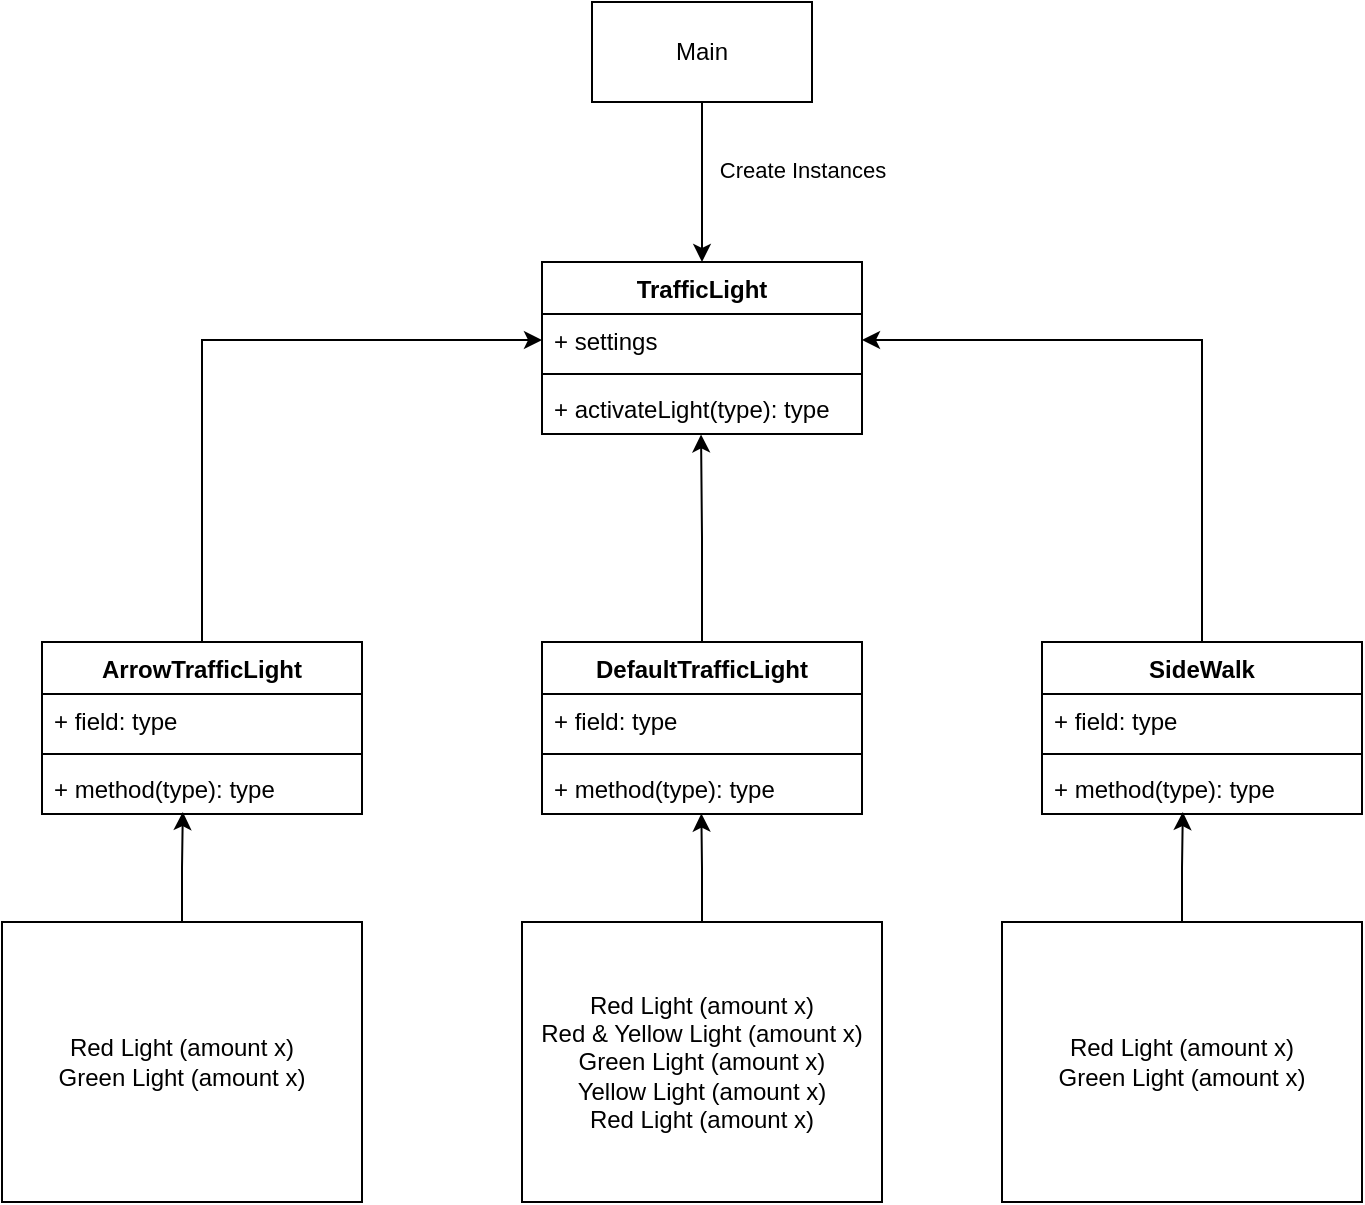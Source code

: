 <mxfile version="24.6.2" type="github">
  <diagram name="Strona-1" id="5_Iv5iT5U9ENUYq8egik">
    <mxGraphModel dx="1050" dy="562" grid="1" gridSize="10" guides="1" tooltips="1" connect="1" arrows="1" fold="1" page="1" pageScale="1" pageWidth="827" pageHeight="1169" math="0" shadow="0">
      <root>
        <mxCell id="0" />
        <mxCell id="1" parent="0" />
        <mxCell id="GDDYPJkMaY8VHGCal2Rj-23" style="edgeStyle=orthogonalEdgeStyle;rounded=0;orthogonalLoop=1;jettySize=auto;html=1;" edge="1" parent="1" source="GDDYPJkMaY8VHGCal2Rj-1" target="GDDYPJkMaY8VHGCal2Rj-2">
          <mxGeometry relative="1" as="geometry" />
        </mxCell>
        <mxCell id="GDDYPJkMaY8VHGCal2Rj-24" value="Create Instances" style="edgeLabel;html=1;align=center;verticalAlign=middle;resizable=0;points=[];" vertex="1" connectable="0" parent="GDDYPJkMaY8VHGCal2Rj-23">
          <mxGeometry x="-0.165" y="-2" relative="1" as="geometry">
            <mxPoint x="52" as="offset" />
          </mxGeometry>
        </mxCell>
        <mxCell id="GDDYPJkMaY8VHGCal2Rj-1" value="Main" style="html=1;whiteSpace=wrap;" vertex="1" parent="1">
          <mxGeometry x="345" y="190" width="110" height="50" as="geometry" />
        </mxCell>
        <mxCell id="GDDYPJkMaY8VHGCal2Rj-2" value="TrafficLight" style="swimlane;fontStyle=1;align=center;verticalAlign=top;childLayout=stackLayout;horizontal=1;startSize=26;horizontalStack=0;resizeParent=1;resizeParentMax=0;resizeLast=0;collapsible=1;marginBottom=0;whiteSpace=wrap;html=1;" vertex="1" parent="1">
          <mxGeometry x="320" y="320" width="160" height="86" as="geometry" />
        </mxCell>
        <mxCell id="GDDYPJkMaY8VHGCal2Rj-3" value="+ settings" style="text;strokeColor=none;fillColor=none;align=left;verticalAlign=top;spacingLeft=4;spacingRight=4;overflow=hidden;rotatable=0;points=[[0,0.5],[1,0.5]];portConstraint=eastwest;whiteSpace=wrap;html=1;" vertex="1" parent="GDDYPJkMaY8VHGCal2Rj-2">
          <mxGeometry y="26" width="160" height="26" as="geometry" />
        </mxCell>
        <mxCell id="GDDYPJkMaY8VHGCal2Rj-4" value="" style="line;strokeWidth=1;fillColor=none;align=left;verticalAlign=middle;spacingTop=-1;spacingLeft=3;spacingRight=3;rotatable=0;labelPosition=right;points=[];portConstraint=eastwest;strokeColor=inherit;" vertex="1" parent="GDDYPJkMaY8VHGCal2Rj-2">
          <mxGeometry y="52" width="160" height="8" as="geometry" />
        </mxCell>
        <mxCell id="GDDYPJkMaY8VHGCal2Rj-5" value="+ activateLight(type): type" style="text;strokeColor=none;fillColor=none;align=left;verticalAlign=top;spacingLeft=4;spacingRight=4;overflow=hidden;rotatable=0;points=[[0,0.5],[1,0.5]];portConstraint=eastwest;whiteSpace=wrap;html=1;" vertex="1" parent="GDDYPJkMaY8VHGCal2Rj-2">
          <mxGeometry y="60" width="160" height="26" as="geometry" />
        </mxCell>
        <mxCell id="GDDYPJkMaY8VHGCal2Rj-6" value="DefaultTrafficLight" style="swimlane;fontStyle=1;align=center;verticalAlign=top;childLayout=stackLayout;horizontal=1;startSize=26;horizontalStack=0;resizeParent=1;resizeParentMax=0;resizeLast=0;collapsible=1;marginBottom=0;whiteSpace=wrap;html=1;" vertex="1" parent="1">
          <mxGeometry x="320" y="510" width="160" height="86" as="geometry" />
        </mxCell>
        <mxCell id="GDDYPJkMaY8VHGCal2Rj-7" value="+ field: type" style="text;strokeColor=none;fillColor=none;align=left;verticalAlign=top;spacingLeft=4;spacingRight=4;overflow=hidden;rotatable=0;points=[[0,0.5],[1,0.5]];portConstraint=eastwest;whiteSpace=wrap;html=1;" vertex="1" parent="GDDYPJkMaY8VHGCal2Rj-6">
          <mxGeometry y="26" width="160" height="26" as="geometry" />
        </mxCell>
        <mxCell id="GDDYPJkMaY8VHGCal2Rj-8" value="" style="line;strokeWidth=1;fillColor=none;align=left;verticalAlign=middle;spacingTop=-1;spacingLeft=3;spacingRight=3;rotatable=0;labelPosition=right;points=[];portConstraint=eastwest;strokeColor=inherit;" vertex="1" parent="GDDYPJkMaY8VHGCal2Rj-6">
          <mxGeometry y="52" width="160" height="8" as="geometry" />
        </mxCell>
        <mxCell id="GDDYPJkMaY8VHGCal2Rj-9" value="+ method(type): type" style="text;strokeColor=none;fillColor=none;align=left;verticalAlign=top;spacingLeft=4;spacingRight=4;overflow=hidden;rotatable=0;points=[[0,0.5],[1,0.5]];portConstraint=eastwest;whiteSpace=wrap;html=1;" vertex="1" parent="GDDYPJkMaY8VHGCal2Rj-6">
          <mxGeometry y="60" width="160" height="26" as="geometry" />
        </mxCell>
        <mxCell id="GDDYPJkMaY8VHGCal2Rj-22" style="edgeStyle=orthogonalEdgeStyle;rounded=0;orthogonalLoop=1;jettySize=auto;html=1;entryX=0;entryY=0.5;entryDx=0;entryDy=0;" edge="1" parent="1" source="GDDYPJkMaY8VHGCal2Rj-10" target="GDDYPJkMaY8VHGCal2Rj-3">
          <mxGeometry relative="1" as="geometry" />
        </mxCell>
        <mxCell id="GDDYPJkMaY8VHGCal2Rj-10" value="ArrowTrafficLight" style="swimlane;fontStyle=1;align=center;verticalAlign=top;childLayout=stackLayout;horizontal=1;startSize=26;horizontalStack=0;resizeParent=1;resizeParentMax=0;resizeLast=0;collapsible=1;marginBottom=0;whiteSpace=wrap;html=1;" vertex="1" parent="1">
          <mxGeometry x="70" y="510" width="160" height="86" as="geometry" />
        </mxCell>
        <mxCell id="GDDYPJkMaY8VHGCal2Rj-11" value="+ field: type" style="text;strokeColor=none;fillColor=none;align=left;verticalAlign=top;spacingLeft=4;spacingRight=4;overflow=hidden;rotatable=0;points=[[0,0.5],[1,0.5]];portConstraint=eastwest;whiteSpace=wrap;html=1;" vertex="1" parent="GDDYPJkMaY8VHGCal2Rj-10">
          <mxGeometry y="26" width="160" height="26" as="geometry" />
        </mxCell>
        <mxCell id="GDDYPJkMaY8VHGCal2Rj-12" value="" style="line;strokeWidth=1;fillColor=none;align=left;verticalAlign=middle;spacingTop=-1;spacingLeft=3;spacingRight=3;rotatable=0;labelPosition=right;points=[];portConstraint=eastwest;strokeColor=inherit;" vertex="1" parent="GDDYPJkMaY8VHGCal2Rj-10">
          <mxGeometry y="52" width="160" height="8" as="geometry" />
        </mxCell>
        <mxCell id="GDDYPJkMaY8VHGCal2Rj-13" value="+ method(type): type" style="text;strokeColor=none;fillColor=none;align=left;verticalAlign=top;spacingLeft=4;spacingRight=4;overflow=hidden;rotatable=0;points=[[0,0.5],[1,0.5]];portConstraint=eastwest;whiteSpace=wrap;html=1;" vertex="1" parent="GDDYPJkMaY8VHGCal2Rj-10">
          <mxGeometry y="60" width="160" height="26" as="geometry" />
        </mxCell>
        <mxCell id="GDDYPJkMaY8VHGCal2Rj-21" style="edgeStyle=orthogonalEdgeStyle;rounded=0;orthogonalLoop=1;jettySize=auto;html=1;" edge="1" parent="1" source="GDDYPJkMaY8VHGCal2Rj-14" target="GDDYPJkMaY8VHGCal2Rj-3">
          <mxGeometry relative="1" as="geometry" />
        </mxCell>
        <mxCell id="GDDYPJkMaY8VHGCal2Rj-14" value="SideWalk" style="swimlane;fontStyle=1;align=center;verticalAlign=top;childLayout=stackLayout;horizontal=1;startSize=26;horizontalStack=0;resizeParent=1;resizeParentMax=0;resizeLast=0;collapsible=1;marginBottom=0;whiteSpace=wrap;html=1;" vertex="1" parent="1">
          <mxGeometry x="570" y="510" width="160" height="86" as="geometry" />
        </mxCell>
        <mxCell id="GDDYPJkMaY8VHGCal2Rj-15" value="+ field: type" style="text;strokeColor=none;fillColor=none;align=left;verticalAlign=top;spacingLeft=4;spacingRight=4;overflow=hidden;rotatable=0;points=[[0,0.5],[1,0.5]];portConstraint=eastwest;whiteSpace=wrap;html=1;" vertex="1" parent="GDDYPJkMaY8VHGCal2Rj-14">
          <mxGeometry y="26" width="160" height="26" as="geometry" />
        </mxCell>
        <mxCell id="GDDYPJkMaY8VHGCal2Rj-16" value="" style="line;strokeWidth=1;fillColor=none;align=left;verticalAlign=middle;spacingTop=-1;spacingLeft=3;spacingRight=3;rotatable=0;labelPosition=right;points=[];portConstraint=eastwest;strokeColor=inherit;" vertex="1" parent="GDDYPJkMaY8VHGCal2Rj-14">
          <mxGeometry y="52" width="160" height="8" as="geometry" />
        </mxCell>
        <mxCell id="GDDYPJkMaY8VHGCal2Rj-17" value="+ method(type): type" style="text;strokeColor=none;fillColor=none;align=left;verticalAlign=top;spacingLeft=4;spacingRight=4;overflow=hidden;rotatable=0;points=[[0,0.5],[1,0.5]];portConstraint=eastwest;whiteSpace=wrap;html=1;" vertex="1" parent="GDDYPJkMaY8VHGCal2Rj-14">
          <mxGeometry y="60" width="160" height="26" as="geometry" />
        </mxCell>
        <mxCell id="GDDYPJkMaY8VHGCal2Rj-20" style="edgeStyle=orthogonalEdgeStyle;rounded=0;orthogonalLoop=1;jettySize=auto;html=1;entryX=0.497;entryY=1.008;entryDx=0;entryDy=0;entryPerimeter=0;" edge="1" parent="1" source="GDDYPJkMaY8VHGCal2Rj-6" target="GDDYPJkMaY8VHGCal2Rj-5">
          <mxGeometry relative="1" as="geometry" />
        </mxCell>
        <mxCell id="GDDYPJkMaY8VHGCal2Rj-26" value="Red Light (amount x)&lt;div&gt;Red &amp;amp; Yellow Light (amount x)&lt;/div&gt;&lt;div&gt;Green Light (amount x)&lt;/div&gt;&lt;div&gt;Yellow Light (amount x)&lt;/div&gt;&lt;div&gt;Red Light (amount x)&lt;/div&gt;" style="html=1;whiteSpace=wrap;" vertex="1" parent="1">
          <mxGeometry x="310" y="650" width="180" height="140" as="geometry" />
        </mxCell>
        <mxCell id="GDDYPJkMaY8VHGCal2Rj-27" style="edgeStyle=orthogonalEdgeStyle;rounded=0;orthogonalLoop=1;jettySize=auto;html=1;entryX=0.498;entryY=0.992;entryDx=0;entryDy=0;entryPerimeter=0;" edge="1" parent="1" source="GDDYPJkMaY8VHGCal2Rj-26" target="GDDYPJkMaY8VHGCal2Rj-9">
          <mxGeometry relative="1" as="geometry" />
        </mxCell>
        <mxCell id="GDDYPJkMaY8VHGCal2Rj-29" value="Red Light (amount x)&lt;div&gt;Green Light (amount x)&lt;/div&gt;" style="html=1;whiteSpace=wrap;" vertex="1" parent="1">
          <mxGeometry x="550" y="650" width="180" height="140" as="geometry" />
        </mxCell>
        <mxCell id="GDDYPJkMaY8VHGCal2Rj-30" style="edgeStyle=orthogonalEdgeStyle;rounded=0;orthogonalLoop=1;jettySize=auto;html=1;entryX=0.44;entryY=0.962;entryDx=0;entryDy=0;entryPerimeter=0;" edge="1" parent="1" source="GDDYPJkMaY8VHGCal2Rj-29" target="GDDYPJkMaY8VHGCal2Rj-17">
          <mxGeometry relative="1" as="geometry" />
        </mxCell>
        <mxCell id="GDDYPJkMaY8VHGCal2Rj-31" value="Red Light (amount x)&lt;div&gt;Green Light (amount x)&lt;/div&gt;" style="html=1;whiteSpace=wrap;" vertex="1" parent="1">
          <mxGeometry x="50" y="650" width="180" height="140" as="geometry" />
        </mxCell>
        <mxCell id="GDDYPJkMaY8VHGCal2Rj-32" style="edgeStyle=orthogonalEdgeStyle;rounded=0;orthogonalLoop=1;jettySize=auto;html=1;entryX=0.44;entryY=0.962;entryDx=0;entryDy=0;entryPerimeter=0;" edge="1" parent="1" source="GDDYPJkMaY8VHGCal2Rj-31" target="GDDYPJkMaY8VHGCal2Rj-13">
          <mxGeometry relative="1" as="geometry" />
        </mxCell>
      </root>
    </mxGraphModel>
  </diagram>
</mxfile>
